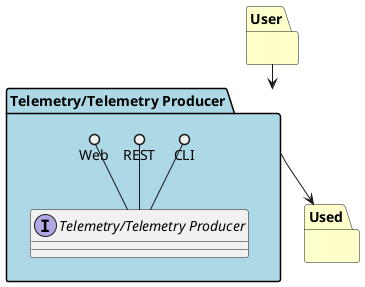 @startuml

package "User" #ffffcc {

}

package "Used" #ffffcc {

}

package "Telemetry/Telemetry Producer" #lightblue {

    interface "Telemetry/Telemetry Producer" {
    }

    CLI ()-- "Telemetry/Telemetry Producer"
    REST ()-- "Telemetry/Telemetry Producer"
    Web ()-- "Telemetry/Telemetry Producer"
}

User --> "Telemetry/Telemetry Producer"
"Telemetry/Telemetry Producer" --> Used

@enduml
